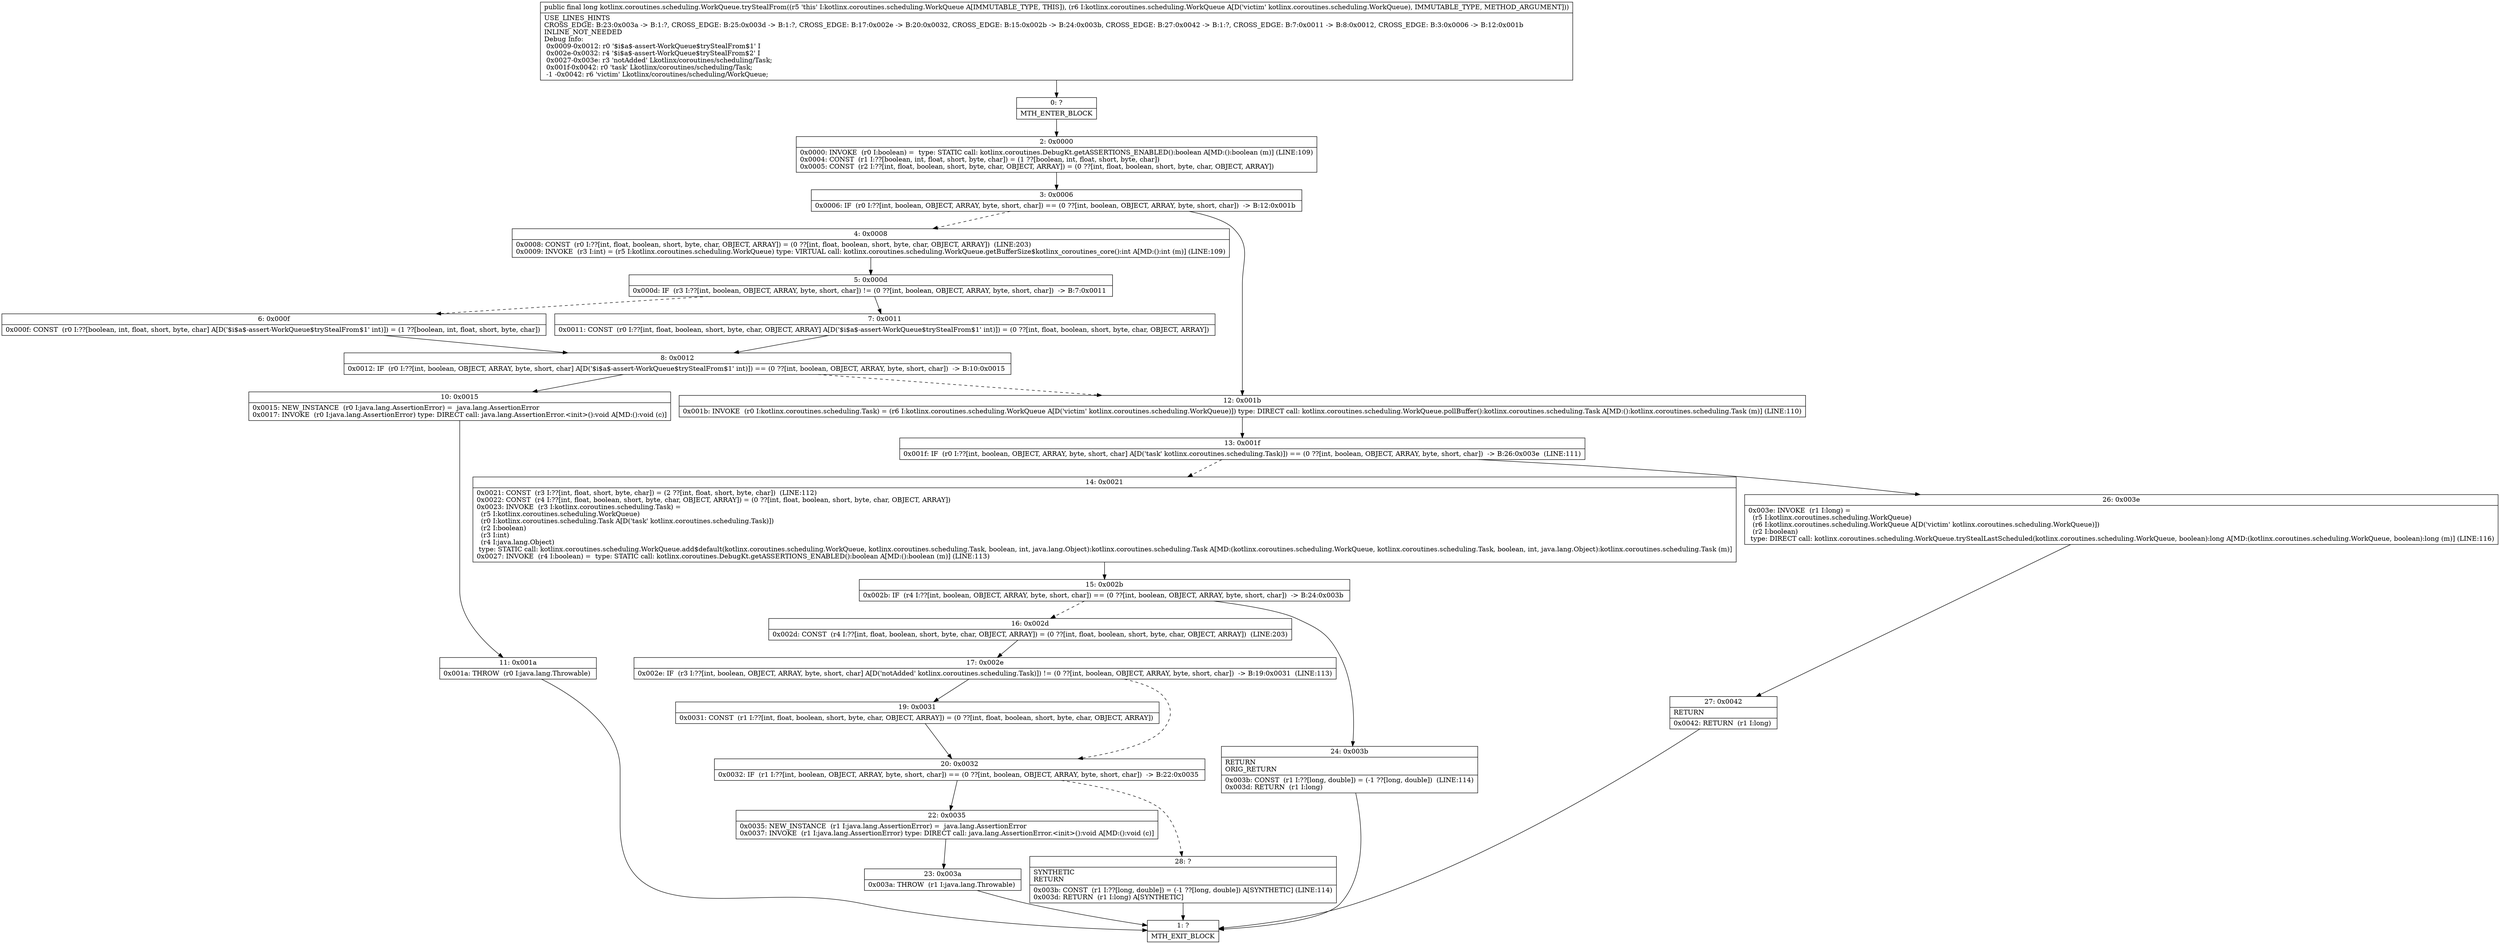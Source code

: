 digraph "CFG forkotlinx.coroutines.scheduling.WorkQueue.tryStealFrom(Lkotlinx\/coroutines\/scheduling\/WorkQueue;)J" {
Node_0 [shape=record,label="{0\:\ ?|MTH_ENTER_BLOCK\l}"];
Node_2 [shape=record,label="{2\:\ 0x0000|0x0000: INVOKE  (r0 I:boolean) =  type: STATIC call: kotlinx.coroutines.DebugKt.getASSERTIONS_ENABLED():boolean A[MD:():boolean (m)] (LINE:109)\l0x0004: CONST  (r1 I:??[boolean, int, float, short, byte, char]) = (1 ??[boolean, int, float, short, byte, char]) \l0x0005: CONST  (r2 I:??[int, float, boolean, short, byte, char, OBJECT, ARRAY]) = (0 ??[int, float, boolean, short, byte, char, OBJECT, ARRAY]) \l}"];
Node_3 [shape=record,label="{3\:\ 0x0006|0x0006: IF  (r0 I:??[int, boolean, OBJECT, ARRAY, byte, short, char]) == (0 ??[int, boolean, OBJECT, ARRAY, byte, short, char])  \-\> B:12:0x001b \l}"];
Node_4 [shape=record,label="{4\:\ 0x0008|0x0008: CONST  (r0 I:??[int, float, boolean, short, byte, char, OBJECT, ARRAY]) = (0 ??[int, float, boolean, short, byte, char, OBJECT, ARRAY])  (LINE:203)\l0x0009: INVOKE  (r3 I:int) = (r5 I:kotlinx.coroutines.scheduling.WorkQueue) type: VIRTUAL call: kotlinx.coroutines.scheduling.WorkQueue.getBufferSize$kotlinx_coroutines_core():int A[MD:():int (m)] (LINE:109)\l}"];
Node_5 [shape=record,label="{5\:\ 0x000d|0x000d: IF  (r3 I:??[int, boolean, OBJECT, ARRAY, byte, short, char]) != (0 ??[int, boolean, OBJECT, ARRAY, byte, short, char])  \-\> B:7:0x0011 \l}"];
Node_6 [shape=record,label="{6\:\ 0x000f|0x000f: CONST  (r0 I:??[boolean, int, float, short, byte, char] A[D('$i$a$\-assert\-WorkQueue$tryStealFrom$1' int)]) = (1 ??[boolean, int, float, short, byte, char]) \l}"];
Node_8 [shape=record,label="{8\:\ 0x0012|0x0012: IF  (r0 I:??[int, boolean, OBJECT, ARRAY, byte, short, char] A[D('$i$a$\-assert\-WorkQueue$tryStealFrom$1' int)]) == (0 ??[int, boolean, OBJECT, ARRAY, byte, short, char])  \-\> B:10:0x0015 \l}"];
Node_10 [shape=record,label="{10\:\ 0x0015|0x0015: NEW_INSTANCE  (r0 I:java.lang.AssertionError) =  java.lang.AssertionError \l0x0017: INVOKE  (r0 I:java.lang.AssertionError) type: DIRECT call: java.lang.AssertionError.\<init\>():void A[MD:():void (c)]\l}"];
Node_11 [shape=record,label="{11\:\ 0x001a|0x001a: THROW  (r0 I:java.lang.Throwable) \l}"];
Node_1 [shape=record,label="{1\:\ ?|MTH_EXIT_BLOCK\l}"];
Node_7 [shape=record,label="{7\:\ 0x0011|0x0011: CONST  (r0 I:??[int, float, boolean, short, byte, char, OBJECT, ARRAY] A[D('$i$a$\-assert\-WorkQueue$tryStealFrom$1' int)]) = (0 ??[int, float, boolean, short, byte, char, OBJECT, ARRAY]) \l}"];
Node_12 [shape=record,label="{12\:\ 0x001b|0x001b: INVOKE  (r0 I:kotlinx.coroutines.scheduling.Task) = (r6 I:kotlinx.coroutines.scheduling.WorkQueue A[D('victim' kotlinx.coroutines.scheduling.WorkQueue)]) type: DIRECT call: kotlinx.coroutines.scheduling.WorkQueue.pollBuffer():kotlinx.coroutines.scheduling.Task A[MD:():kotlinx.coroutines.scheduling.Task (m)] (LINE:110)\l}"];
Node_13 [shape=record,label="{13\:\ 0x001f|0x001f: IF  (r0 I:??[int, boolean, OBJECT, ARRAY, byte, short, char] A[D('task' kotlinx.coroutines.scheduling.Task)]) == (0 ??[int, boolean, OBJECT, ARRAY, byte, short, char])  \-\> B:26:0x003e  (LINE:111)\l}"];
Node_14 [shape=record,label="{14\:\ 0x0021|0x0021: CONST  (r3 I:??[int, float, short, byte, char]) = (2 ??[int, float, short, byte, char])  (LINE:112)\l0x0022: CONST  (r4 I:??[int, float, boolean, short, byte, char, OBJECT, ARRAY]) = (0 ??[int, float, boolean, short, byte, char, OBJECT, ARRAY]) \l0x0023: INVOKE  (r3 I:kotlinx.coroutines.scheduling.Task) = \l  (r5 I:kotlinx.coroutines.scheduling.WorkQueue)\l  (r0 I:kotlinx.coroutines.scheduling.Task A[D('task' kotlinx.coroutines.scheduling.Task)])\l  (r2 I:boolean)\l  (r3 I:int)\l  (r4 I:java.lang.Object)\l type: STATIC call: kotlinx.coroutines.scheduling.WorkQueue.add$default(kotlinx.coroutines.scheduling.WorkQueue, kotlinx.coroutines.scheduling.Task, boolean, int, java.lang.Object):kotlinx.coroutines.scheduling.Task A[MD:(kotlinx.coroutines.scheduling.WorkQueue, kotlinx.coroutines.scheduling.Task, boolean, int, java.lang.Object):kotlinx.coroutines.scheduling.Task (m)]\l0x0027: INVOKE  (r4 I:boolean) =  type: STATIC call: kotlinx.coroutines.DebugKt.getASSERTIONS_ENABLED():boolean A[MD:():boolean (m)] (LINE:113)\l}"];
Node_15 [shape=record,label="{15\:\ 0x002b|0x002b: IF  (r4 I:??[int, boolean, OBJECT, ARRAY, byte, short, char]) == (0 ??[int, boolean, OBJECT, ARRAY, byte, short, char])  \-\> B:24:0x003b \l}"];
Node_16 [shape=record,label="{16\:\ 0x002d|0x002d: CONST  (r4 I:??[int, float, boolean, short, byte, char, OBJECT, ARRAY]) = (0 ??[int, float, boolean, short, byte, char, OBJECT, ARRAY])  (LINE:203)\l}"];
Node_17 [shape=record,label="{17\:\ 0x002e|0x002e: IF  (r3 I:??[int, boolean, OBJECT, ARRAY, byte, short, char] A[D('notAdded' kotlinx.coroutines.scheduling.Task)]) != (0 ??[int, boolean, OBJECT, ARRAY, byte, short, char])  \-\> B:19:0x0031  (LINE:113)\l}"];
Node_19 [shape=record,label="{19\:\ 0x0031|0x0031: CONST  (r1 I:??[int, float, boolean, short, byte, char, OBJECT, ARRAY]) = (0 ??[int, float, boolean, short, byte, char, OBJECT, ARRAY]) \l}"];
Node_20 [shape=record,label="{20\:\ 0x0032|0x0032: IF  (r1 I:??[int, boolean, OBJECT, ARRAY, byte, short, char]) == (0 ??[int, boolean, OBJECT, ARRAY, byte, short, char])  \-\> B:22:0x0035 \l}"];
Node_22 [shape=record,label="{22\:\ 0x0035|0x0035: NEW_INSTANCE  (r1 I:java.lang.AssertionError) =  java.lang.AssertionError \l0x0037: INVOKE  (r1 I:java.lang.AssertionError) type: DIRECT call: java.lang.AssertionError.\<init\>():void A[MD:():void (c)]\l}"];
Node_23 [shape=record,label="{23\:\ 0x003a|0x003a: THROW  (r1 I:java.lang.Throwable) \l}"];
Node_28 [shape=record,label="{28\:\ ?|SYNTHETIC\lRETURN\l|0x003b: CONST  (r1 I:??[long, double]) = (\-1 ??[long, double]) A[SYNTHETIC] (LINE:114)\l0x003d: RETURN  (r1 I:long) A[SYNTHETIC]\l}"];
Node_24 [shape=record,label="{24\:\ 0x003b|RETURN\lORIG_RETURN\l|0x003b: CONST  (r1 I:??[long, double]) = (\-1 ??[long, double])  (LINE:114)\l0x003d: RETURN  (r1 I:long) \l}"];
Node_26 [shape=record,label="{26\:\ 0x003e|0x003e: INVOKE  (r1 I:long) = \l  (r5 I:kotlinx.coroutines.scheduling.WorkQueue)\l  (r6 I:kotlinx.coroutines.scheduling.WorkQueue A[D('victim' kotlinx.coroutines.scheduling.WorkQueue)])\l  (r2 I:boolean)\l type: DIRECT call: kotlinx.coroutines.scheduling.WorkQueue.tryStealLastScheduled(kotlinx.coroutines.scheduling.WorkQueue, boolean):long A[MD:(kotlinx.coroutines.scheduling.WorkQueue, boolean):long (m)] (LINE:116)\l}"];
Node_27 [shape=record,label="{27\:\ 0x0042|RETURN\l|0x0042: RETURN  (r1 I:long) \l}"];
MethodNode[shape=record,label="{public final long kotlinx.coroutines.scheduling.WorkQueue.tryStealFrom((r5 'this' I:kotlinx.coroutines.scheduling.WorkQueue A[IMMUTABLE_TYPE, THIS]), (r6 I:kotlinx.coroutines.scheduling.WorkQueue A[D('victim' kotlinx.coroutines.scheduling.WorkQueue), IMMUTABLE_TYPE, METHOD_ARGUMENT]))  | USE_LINES_HINTS\lCROSS_EDGE: B:23:0x003a \-\> B:1:?, CROSS_EDGE: B:25:0x003d \-\> B:1:?, CROSS_EDGE: B:17:0x002e \-\> B:20:0x0032, CROSS_EDGE: B:15:0x002b \-\> B:24:0x003b, CROSS_EDGE: B:27:0x0042 \-\> B:1:?, CROSS_EDGE: B:7:0x0011 \-\> B:8:0x0012, CROSS_EDGE: B:3:0x0006 \-\> B:12:0x001b\lINLINE_NOT_NEEDED\lDebug Info:\l  0x0009\-0x0012: r0 '$i$a$\-assert\-WorkQueue$tryStealFrom$1' I\l  0x002e\-0x0032: r4 '$i$a$\-assert\-WorkQueue$tryStealFrom$2' I\l  0x0027\-0x003e: r3 'notAdded' Lkotlinx\/coroutines\/scheduling\/Task;\l  0x001f\-0x0042: r0 'task' Lkotlinx\/coroutines\/scheduling\/Task;\l  \-1 \-0x0042: r6 'victim' Lkotlinx\/coroutines\/scheduling\/WorkQueue;\l}"];
MethodNode -> Node_0;Node_0 -> Node_2;
Node_2 -> Node_3;
Node_3 -> Node_4[style=dashed];
Node_3 -> Node_12;
Node_4 -> Node_5;
Node_5 -> Node_6[style=dashed];
Node_5 -> Node_7;
Node_6 -> Node_8;
Node_8 -> Node_10;
Node_8 -> Node_12[style=dashed];
Node_10 -> Node_11;
Node_11 -> Node_1;
Node_7 -> Node_8;
Node_12 -> Node_13;
Node_13 -> Node_14[style=dashed];
Node_13 -> Node_26;
Node_14 -> Node_15;
Node_15 -> Node_16[style=dashed];
Node_15 -> Node_24;
Node_16 -> Node_17;
Node_17 -> Node_19;
Node_17 -> Node_20[style=dashed];
Node_19 -> Node_20;
Node_20 -> Node_22;
Node_20 -> Node_28[style=dashed];
Node_22 -> Node_23;
Node_23 -> Node_1;
Node_28 -> Node_1;
Node_24 -> Node_1;
Node_26 -> Node_27;
Node_27 -> Node_1;
}

